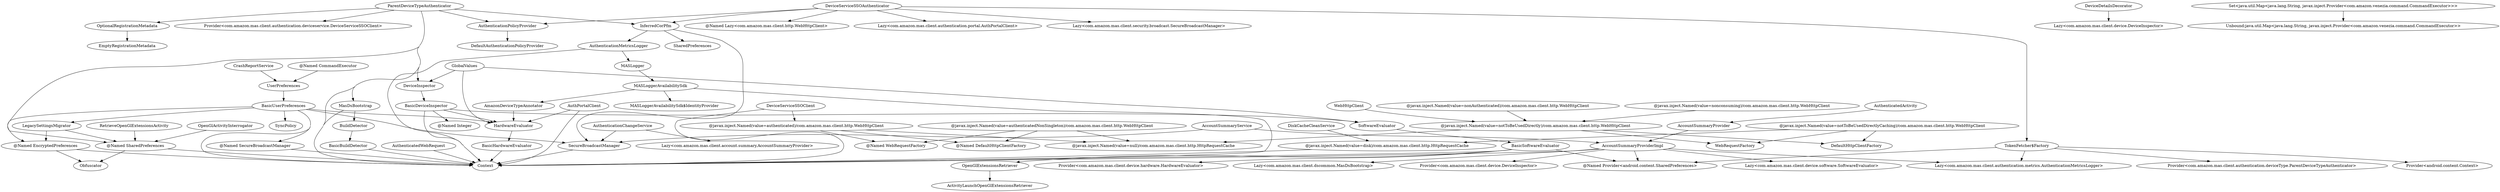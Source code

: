 digraph G1 {
  concentrate = true;
  n2 [label="@Named CommandExecutor"];
  n2 -> UserPreferences;
  n3 [label="@Named EncryptedPreferences"];
  n3 -> Context;
  n3 -> Obfuscator;
  n4 [label="@Named SecureBroadcastManager"];
  n4 -> Context;
  n5 [label="@Named SharedPreferences"];
  n5 -> Context;
  n5 -> Obfuscator;
  n6 [label="@javax.inject.Named(value=authenticated)/com.amazon.mas.client.http.WebHttpClient"];
  n7 [label="@Named DefaultHttpClientFactory"];
  n6 -> n7;
  n8 [label="@Named WebRequestFactory"];
  n6 -> n8;
  n9 [label="@javax.inject.Named(value=null)/com.amazon.mas.client.http.HttpRequestCache"];
  n6 -> n9;
  n10 [label="@javax.inject.Named(value=authenticatedNonSingleton)/com.amazon.mas.client.http.WebHttpClient"];
  n10 -> n7;
  n10 -> n8;
  n10 -> n9;
  n11 [label="@javax.inject.Named(value=disk)/com.amazon.mas.client.http.HttpRequestCache"];
  n11 -> Context;
  n12 [label="@javax.inject.Named(value=nonAuthenticated)/com.amazon.mas.client.http.WebHttpClient"];
  n13 [label="@javax.inject.Named(value=notToBeUsedDirectly)/com.amazon.mas.client.http.WebHttpClient"];
  n12 -> n13;
  n14 [label="@javax.inject.Named(value=nonconsuming)/com.amazon.mas.client.http.WebHttpClient"];
  n14 -> n13;
  n13 -> n9;
  n13 -> DefaultHttpClientFactory;
  n13 -> WebRequestFactory;
  n15 [label="@javax.inject.Named(value=notToBeUsedDirectlyCaching)/com.amazon.mas.client.http.WebHttpClient"];
  n15 -> n11;
  n15 -> DefaultHttpClientFactory;
  n15 -> WebRequestFactory;
  AccountSummaryProvider -> AccountSummaryProviderImpl;
  n16 [label="@Named Provider<android.content.SharedPreferences>"];
  AccountSummaryProviderImpl -> n16;
  n17 [label="Provider<com.amazon.mas.client.device.DeviceInspector>"];
  AccountSummaryProviderImpl -> n17;
  n18 [label="Lazy<com.amazon.mas.client.authentication.metrics.AuthenticationMetricsLogger>"];
  AccountSummaryProviderImpl -> n18;
  n19 [label="Lazy<com.amazon.mas.client.device.software.SoftwareEvaluator>"];
  AccountSummaryProviderImpl -> n19;
  n20 [label="Lazy<com.amazon.mas.client.dscommon.MasDsBootstrap>"];
  AccountSummaryProviderImpl -> n20;
  AccountSummaryProviderImpl -> Context;
  AccountSummaryService -> AccountSummaryProviderImpl;
  AccountSummaryService -> SecureBroadcastManager;
  AmazonDeviceTypeAnnotator -> HardwareEvaluator;
  AuthPortalClient -> Context;
  AuthPortalClient -> HardwareEvaluator;
  AuthenticatedActivity -> AccountSummaryProvider;
  AuthenticatedWebRequest -> Context;
  AuthenticationChangeService -> SecureBroadcastManager;
  n21 [label="Lazy<com.amazon.mas.client.account.summary.AccountSummaryProvider>"];
  AuthenticationChangeService -> n21;
  AuthenticationMetricsLogger -> MASLogger;
  AuthenticationMetricsLogger -> Context;
  AuthenticationPolicyProvider -> DefaultAuthenticationPolicyProvider;
  BasicBuildDetector -> Context;
  n22 [label="@Named Integer"];
  BasicDeviceInspector -> n22;
  BasicDeviceInspector -> Context;
  BasicDeviceInspector -> HardwareEvaluator;
  BasicDeviceInspector -> SoftwareEvaluator;
  BasicHardwareEvaluator -> Context;
  BasicSoftwareEvaluator -> n16;
  n23 [label="Provider<com.amazon.mas.client.device.hardware.HardwareEvaluator>"];
  BasicSoftwareEvaluator -> n23;
  BasicSoftwareEvaluator -> Context;
  BasicSoftwareEvaluator -> OpenGlExtensionsRetriever;
  BasicUserPreferences -> SecureBroadcastManager;
  BasicUserPreferences -> LegacySettingsMigrator;
  BasicUserPreferences -> n4;
  BasicUserPreferences -> n3;
  BasicUserPreferences -> Context;
  BasicUserPreferences -> HardwareEvaluator;
  BasicUserPreferences -> SyncPolicy;
  BuildDetector -> BasicBuildDetector;
  CrashReportService -> UserPreferences;
  n24 [label="Lazy<com.amazon.mas.client.device.DeviceInspector>"];
  DeviceDetailsDecorator -> n24;
  DeviceInspector -> BasicDeviceInspector;
  DeviceServiceSSOAuthenticator -> InferredCorPfm;
  DeviceServiceSSOAuthenticator -> AuthenticationPolicyProvider;
  n25 [label="@Named Lazy<com.amazon.mas.client.http.WebHttpClient>"];
  DeviceServiceSSOAuthenticator -> n25;
  n26 [label="Lazy<com.amazon.mas.client.authentication.portal.AuthPortalClient>"];
  DeviceServiceSSOAuthenticator -> n26;
  n27 [label="Lazy<com.amazon.mas.client.security.broadcast.SecureBroadcastManager>"];
  DeviceServiceSSOAuthenticator -> n27;
  n28 [label="TokenFetcher$Factory"];
  DeviceServiceSSOAuthenticator -> n28;
  DeviceServiceSSOClient -> n6;
  DeviceServiceSSOClient -> Context;
  DiskCacheCleanService -> n11;
  GlobalValues -> DeviceInspector;
  GlobalValues -> HardwareEvaluator;
  GlobalValues -> SoftwareEvaluator;
  HardwareEvaluator -> BasicHardwareEvaluator;
  InferredCorPfm -> SecureBroadcastManager;
  InferredCorPfm -> SharedPreferences;
  InferredCorPfm -> AuthenticationMetricsLogger;
  LegacySettingsMigrator -> n5;
  LegacySettingsMigrator -> n3;
  MASLogger -> MASLoggerAvailabilitySdk;
  MASLoggerAvailabilitySdk -> AmazonDeviceTypeAnnotator;
  MASLoggerAvailabilitySdk -> Context;
  n29 [label="MASLoggerAvailabilitySdk$IdentityProvider"];
  MASLoggerAvailabilitySdk -> n29;
  MasDsBootstrap -> Context;
  MasDsBootstrap -> BuildDetector;
  OpenGlActivityInterrogator -> n5;
  OpenGlExtensionsRetriever -> ActivityLaunchOpenGlExtensionsRetriever;
  OptionalRegistrationMetadata -> EmptyRegistrationMetadata;
  ParentDeviceTypeAuthenticator -> InferredCorPfm;
  ParentDeviceTypeAuthenticator -> MasDsBootstrap;
  ParentDeviceTypeAuthenticator -> AuthenticationPolicyProvider;
  ParentDeviceTypeAuthenticator -> OptionalRegistrationMetadata;
  ParentDeviceTypeAuthenticator -> DeviceInspector;
  n30 [label="Provider<com.amazon.mas.client.authentication.deviceservice.DeviceServiceSSOClient>"];
  ParentDeviceTypeAuthenticator -> n30;
  ParentDeviceTypeAuthenticator -> n5;
  ParentDeviceTypeAuthenticator -> Context;
  RetrieveOpenGlExtensionsActivity -> n5;
  SecureBroadcastManager -> Context;
  n31 [label="Set<java.util.Map<java.lang.String, javax.inject.Provider<com.amazon.venezia.command.CommandExecutor>>>"];
  n32 [label="Unbound:java.util.Map<java.lang.String, javax.inject.Provider<com.amazon.venezia.command.CommandExecutor>>"];
  n31 -> n32;
  SoftwareEvaluator -> BasicSoftwareEvaluator;
  n28 -> n16;
  n33 [label="Provider<android.content.Context>"];
  n28 -> n33;
  n34 [label="Provider<com.amazon.mas.client.authentication.deviceType.ParentDeviceTypeAuthenticator>"];
  n28 -> n34;
  n28 -> n18;
  UserPreferences -> BasicUserPreferences;
  WebHttpClient -> n13;
}
